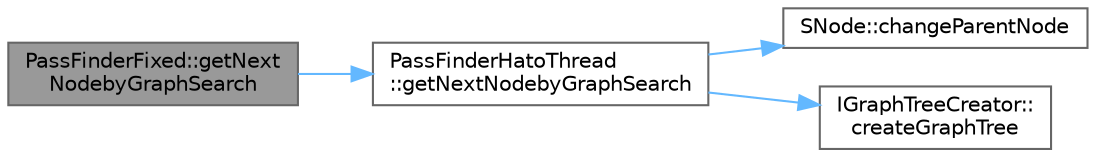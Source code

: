 digraph "PassFinderFixed::getNextNodebyGraphSearch"
{
 // LATEX_PDF_SIZE
  bgcolor="transparent";
  edge [fontname=Helvetica,fontsize=10,labelfontname=Helvetica,labelfontsize=10];
  node [fontname=Helvetica,fontsize=10,shape=box,height=0.2,width=0.4];
  rankdir="LR";
  Node1 [id="Node000001",label="PassFinderFixed::getNext\lNodebyGraphSearch",height=0.2,width=0.4,color="gray40", fillcolor="grey60", style="filled", fontcolor="black",tooltip="グラフ探索を行い，次の動作として最適なノードを返す．"];
  Node1 -> Node2 [id="edge1_Node000001_Node000002",color="steelblue1",style="solid",tooltip=" "];
  Node2 [id="Node000002",label="PassFinderHatoThread\l::getNextNodebyGraphSearch",height=0.2,width=0.4,color="grey40", fillcolor="white", style="filled",URL="$class_pass_finder_hato_thread.html#a2563f6aa463b6e5969a29cd8a2e5a4b4",tooltip="グラフ探索を行い，次の動作として最適なノードを返す．"];
  Node2 -> Node3 [id="edge2_Node000002_Node000003",color="steelblue1",style="solid",tooltip=" "];
  Node3 [id="Node000003",label="SNode::changeParentNode",height=0.2,width=0.4,color="grey40", fillcolor="white", style="filled",URL="$struct_s_node.html#a753735f1b4c1cfd5526f38cd426c7e73",tooltip="自身を親ノードに変更する関数．"];
  Node2 -> Node4 [id="edge3_Node000002_Node000004",color="steelblue1",style="solid",tooltip=" "];
  Node4 [id="Node000004",label="IGraphTreeCreator::\lcreateGraphTree",height=0.2,width=0.4,color="grey40", fillcolor="white", style="filled",URL="$class_i_graph_tree_creator.html#a4a1520ff9b607ba36524b5d33475f511",tooltip="木グラフを作成するクラス．完成したグラフは参照渡しする．"];
}
